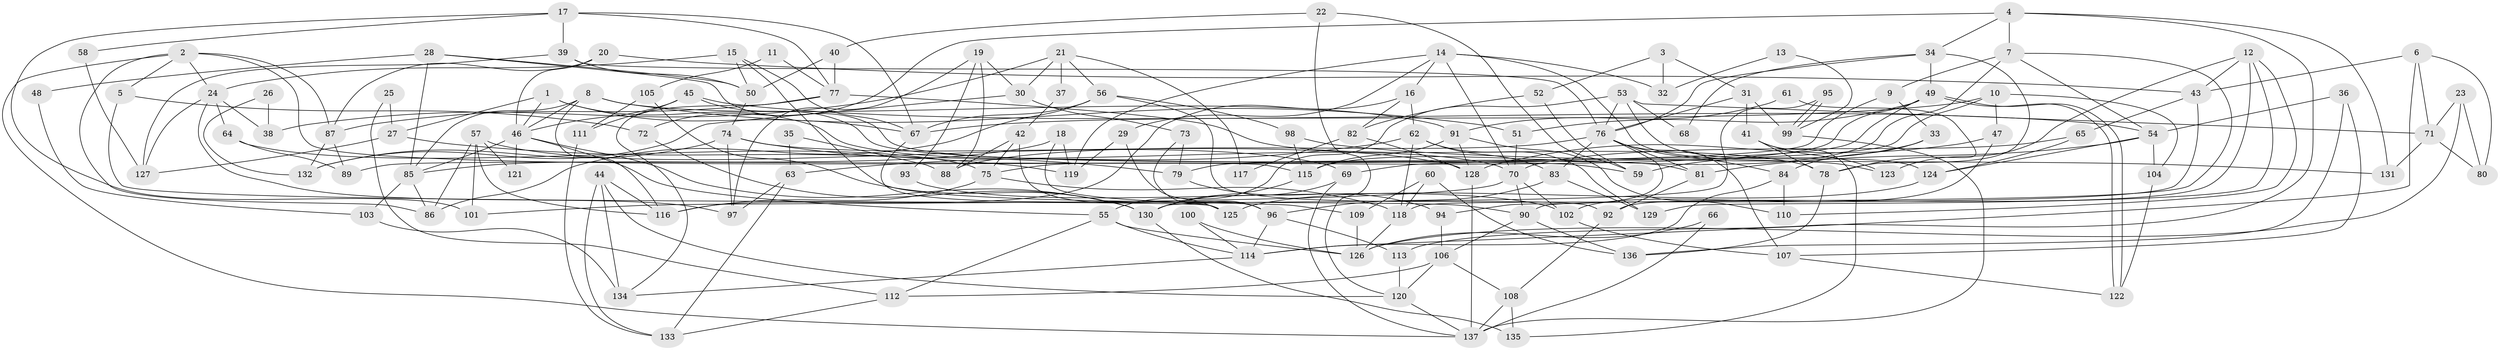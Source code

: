 // coarse degree distribution, {4: 0.18888888888888888, 8: 0.1111111111111111, 3: 0.17777777777777778, 5: 0.12222222222222222, 6: 0.16666666666666666, 7: 0.06666666666666667, 2: 0.12222222222222222, 13: 0.011111111111111112, 12: 0.011111111111111112, 9: 0.022222222222222223}
// Generated by graph-tools (version 1.1) at 2025/24/03/03/25 07:24:03]
// undirected, 137 vertices, 274 edges
graph export_dot {
graph [start="1"]
  node [color=gray90,style=filled];
  1;
  2;
  3;
  4;
  5;
  6;
  7;
  8;
  9;
  10;
  11;
  12;
  13;
  14;
  15;
  16;
  17;
  18;
  19;
  20;
  21;
  22;
  23;
  24;
  25;
  26;
  27;
  28;
  29;
  30;
  31;
  32;
  33;
  34;
  35;
  36;
  37;
  38;
  39;
  40;
  41;
  42;
  43;
  44;
  45;
  46;
  47;
  48;
  49;
  50;
  51;
  52;
  53;
  54;
  55;
  56;
  57;
  58;
  59;
  60;
  61;
  62;
  63;
  64;
  65;
  66;
  67;
  68;
  69;
  70;
  71;
  72;
  73;
  74;
  75;
  76;
  77;
  78;
  79;
  80;
  81;
  82;
  83;
  84;
  85;
  86;
  87;
  88;
  89;
  90;
  91;
  92;
  93;
  94;
  95;
  96;
  97;
  98;
  99;
  100;
  101;
  102;
  103;
  104;
  105;
  106;
  107;
  108;
  109;
  110;
  111;
  112;
  113;
  114;
  115;
  116;
  117;
  118;
  119;
  120;
  121;
  122;
  123;
  124;
  125;
  126;
  127;
  128;
  129;
  130;
  131;
  132;
  133;
  134;
  135;
  136;
  137;
  1 -- 70;
  1 -- 46;
  1 -- 27;
  1 -- 67;
  2 -- 115;
  2 -- 137;
  2 -- 5;
  2 -- 24;
  2 -- 86;
  2 -- 87;
  3 -- 31;
  3 -- 52;
  3 -- 32;
  4 -- 7;
  4 -- 34;
  4 -- 72;
  4 -- 113;
  4 -- 131;
  5 -- 72;
  5 -- 125;
  6 -- 114;
  6 -- 43;
  6 -- 71;
  6 -- 80;
  7 -- 115;
  7 -- 90;
  7 -- 9;
  7 -- 54;
  8 -- 85;
  8 -- 51;
  8 -- 46;
  8 -- 91;
  8 -- 116;
  9 -- 89;
  9 -- 33;
  10 -- 104;
  10 -- 67;
  10 -- 47;
  10 -- 69;
  11 -- 105;
  11 -- 77;
  12 -- 43;
  12 -- 123;
  12 -- 92;
  12 -- 110;
  12 -- 129;
  13 -- 99;
  13 -- 32;
  14 -- 29;
  14 -- 70;
  14 -- 16;
  14 -- 32;
  14 -- 119;
  14 -- 123;
  15 -- 50;
  15 -- 24;
  15 -- 67;
  15 -- 90;
  16 -- 62;
  16 -- 82;
  16 -- 116;
  17 -- 67;
  17 -- 77;
  17 -- 39;
  17 -- 58;
  17 -- 101;
  18 -- 119;
  18 -- 109;
  18 -- 85;
  19 -- 30;
  19 -- 88;
  19 -- 93;
  19 -- 97;
  20 -- 87;
  20 -- 46;
  20 -- 43;
  21 -- 30;
  21 -- 56;
  21 -- 37;
  21 -- 38;
  21 -- 117;
  22 -- 40;
  22 -- 120;
  22 -- 59;
  23 -- 80;
  23 -- 71;
  23 -- 126;
  24 -- 97;
  24 -- 38;
  24 -- 64;
  24 -- 127;
  25 -- 112;
  25 -- 27;
  26 -- 38;
  26 -- 132;
  27 -- 127;
  27 -- 119;
  28 -- 81;
  28 -- 85;
  28 -- 48;
  28 -- 50;
  29 -- 119;
  29 -- 125;
  30 -- 132;
  30 -- 73;
  31 -- 76;
  31 -- 99;
  31 -- 41;
  33 -- 59;
  33 -- 84;
  34 -- 76;
  34 -- 49;
  34 -- 68;
  34 -- 78;
  35 -- 63;
  35 -- 88;
  36 -- 107;
  36 -- 54;
  36 -- 136;
  37 -- 42;
  39 -- 76;
  39 -- 50;
  39 -- 127;
  40 -- 50;
  40 -- 77;
  41 -- 135;
  41 -- 78;
  41 -- 123;
  42 -- 96;
  42 -- 75;
  42 -- 88;
  43 -- 118;
  43 -- 65;
  44 -- 120;
  44 -- 116;
  44 -- 133;
  44 -- 134;
  45 -- 46;
  45 -- 54;
  45 -- 59;
  45 -- 111;
  46 -- 85;
  46 -- 55;
  46 -- 121;
  46 -- 130;
  47 -- 128;
  47 -- 102;
  48 -- 103;
  49 -- 122;
  49 -- 122;
  49 -- 75;
  49 -- 51;
  49 -- 79;
  50 -- 74;
  51 -- 70;
  52 -- 59;
  52 -- 82;
  53 -- 124;
  53 -- 76;
  53 -- 55;
  53 -- 68;
  53 -- 71;
  54 -- 124;
  54 -- 81;
  54 -- 104;
  55 -- 112;
  55 -- 114;
  55 -- 126;
  56 -- 92;
  56 -- 67;
  56 -- 86;
  56 -- 98;
  57 -- 86;
  57 -- 116;
  57 -- 69;
  57 -- 101;
  57 -- 121;
  58 -- 127;
  60 -- 136;
  60 -- 118;
  60 -- 109;
  61 -- 78;
  61 -- 91;
  62 -- 63;
  62 -- 129;
  62 -- 83;
  62 -- 118;
  63 -- 97;
  63 -- 133;
  64 -- 75;
  64 -- 89;
  65 -- 70;
  65 -- 124;
  66 -- 126;
  66 -- 137;
  67 -- 125;
  69 -- 130;
  69 -- 137;
  70 -- 90;
  70 -- 101;
  70 -- 102;
  71 -- 80;
  71 -- 131;
  72 -- 130;
  73 -- 79;
  73 -- 96;
  74 -- 128;
  74 -- 79;
  74 -- 97;
  74 -- 132;
  75 -- 118;
  75 -- 116;
  76 -- 94;
  76 -- 84;
  76 -- 81;
  76 -- 83;
  76 -- 88;
  76 -- 107;
  77 -- 78;
  77 -- 134;
  77 -- 87;
  78 -- 136;
  79 -- 94;
  81 -- 92;
  82 -- 128;
  82 -- 117;
  83 -- 96;
  83 -- 129;
  84 -- 110;
  84 -- 114;
  85 -- 86;
  85 -- 103;
  87 -- 89;
  87 -- 132;
  90 -- 136;
  90 -- 106;
  91 -- 115;
  91 -- 110;
  91 -- 128;
  92 -- 108;
  93 -- 102;
  94 -- 106;
  95 -- 99;
  95 -- 99;
  95 -- 130;
  96 -- 114;
  96 -- 113;
  98 -- 131;
  98 -- 115;
  99 -- 137;
  100 -- 114;
  100 -- 126;
  102 -- 107;
  103 -- 134;
  104 -- 122;
  105 -- 130;
  105 -- 111;
  106 -- 108;
  106 -- 112;
  106 -- 120;
  107 -- 122;
  108 -- 137;
  108 -- 135;
  109 -- 126;
  111 -- 133;
  112 -- 133;
  113 -- 120;
  114 -- 134;
  115 -- 130;
  118 -- 126;
  120 -- 137;
  124 -- 125;
  128 -- 137;
  130 -- 135;
}

